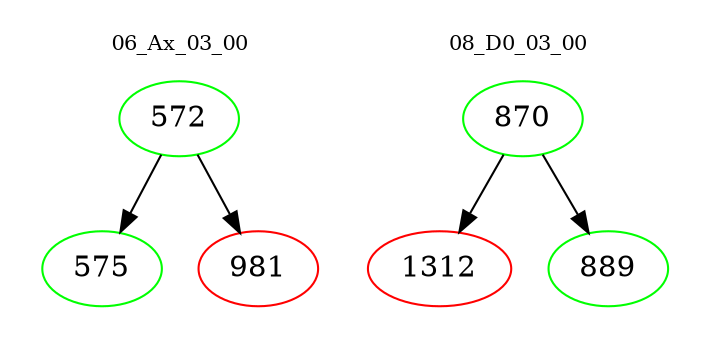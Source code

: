 digraph{
subgraph cluster_0 {
color = white
label = "06_Ax_03_00";
fontsize=10;
T0_572 [label="572", color="green"]
T0_572 -> T0_575 [color="black"]
T0_575 [label="575", color="green"]
T0_572 -> T0_981 [color="black"]
T0_981 [label="981", color="red"]
}
subgraph cluster_1 {
color = white
label = "08_D0_03_00";
fontsize=10;
T1_870 [label="870", color="green"]
T1_870 -> T1_1312 [color="black"]
T1_1312 [label="1312", color="red"]
T1_870 -> T1_889 [color="black"]
T1_889 [label="889", color="green"]
}
}
